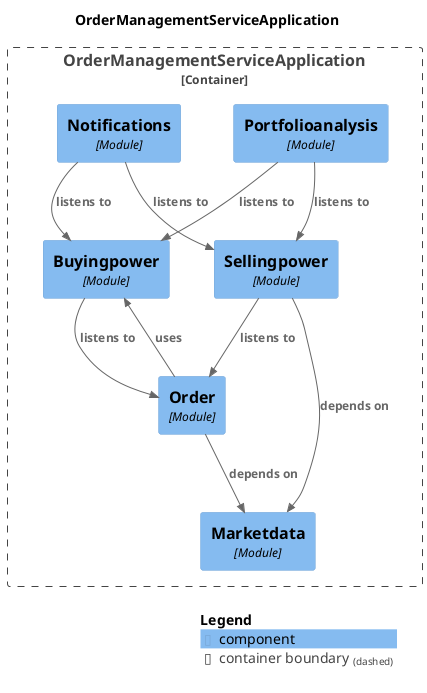 @startuml
set separator none
title OrderManagementServiceApplication

top to bottom direction

!include <C4/C4>
!include <C4/C4_Context>
!include <C4/C4_Component>

Container_Boundary("OrderManagementServiceApplication.OrderManagementServiceApplication_boundary", "OrderManagementServiceApplication", $tags="") {
  Component(OrderManagementServiceApplication.OrderManagementServiceApplication.Portfolioanalysis, "Portfolioanalysis", $techn="Module", $descr="", $tags="", $link="")
  Component(OrderManagementServiceApplication.OrderManagementServiceApplication.Buyingpower, "Buyingpower", $techn="Module", $descr="", $tags="", $link="")
  Component(OrderManagementServiceApplication.OrderManagementServiceApplication.Sellingpower, "Sellingpower", $techn="Module", $descr="", $tags="", $link="")
  Component(OrderManagementServiceApplication.OrderManagementServiceApplication.Marketdata, "Marketdata", $techn="Module", $descr="", $tags="", $link="")
  Component(OrderManagementServiceApplication.OrderManagementServiceApplication.Notifications, "Notifications", $techn="Module", $descr="", $tags="", $link="")
  Component(OrderManagementServiceApplication.OrderManagementServiceApplication.Order, "Order", $techn="Module", $descr="", $tags="", $link="")
}

Rel(OrderManagementServiceApplication.OrderManagementServiceApplication.Buyingpower, OrderManagementServiceApplication.OrderManagementServiceApplication.Order, "listens to", $techn="", $tags="", $link="")
Rel(OrderManagementServiceApplication.OrderManagementServiceApplication.Order, OrderManagementServiceApplication.OrderManagementServiceApplication.Marketdata, "depends on", $techn="", $tags="", $link="")
Rel(OrderManagementServiceApplication.OrderManagementServiceApplication.Order, OrderManagementServiceApplication.OrderManagementServiceApplication.Buyingpower, "uses", $techn="", $tags="", $link="")
Rel(OrderManagementServiceApplication.OrderManagementServiceApplication.Portfolioanalysis, OrderManagementServiceApplication.OrderManagementServiceApplication.Buyingpower, "listens to", $techn="", $tags="", $link="")
Rel(OrderManagementServiceApplication.OrderManagementServiceApplication.Portfolioanalysis, OrderManagementServiceApplication.OrderManagementServiceApplication.Sellingpower, "listens to", $techn="", $tags="", $link="")
Rel(OrderManagementServiceApplication.OrderManagementServiceApplication.Sellingpower, OrderManagementServiceApplication.OrderManagementServiceApplication.Order, "listens to", $techn="", $tags="", $link="")
Rel(OrderManagementServiceApplication.OrderManagementServiceApplication.Sellingpower, OrderManagementServiceApplication.OrderManagementServiceApplication.Marketdata, "depends on", $techn="", $tags="", $link="")
Rel(OrderManagementServiceApplication.OrderManagementServiceApplication.Notifications, OrderManagementServiceApplication.OrderManagementServiceApplication.Sellingpower, "listens to", $techn="", $tags="", $link="")
Rel(OrderManagementServiceApplication.OrderManagementServiceApplication.Notifications, OrderManagementServiceApplication.OrderManagementServiceApplication.Buyingpower, "listens to", $techn="", $tags="", $link="")

SHOW_LEGEND(true)
@enduml
